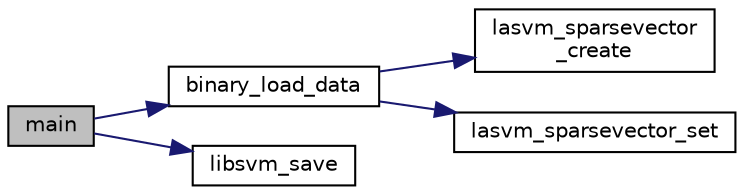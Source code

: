 digraph "main"
{
  edge [fontname="Helvetica",fontsize="10",labelfontname="Helvetica",labelfontsize="10"];
  node [fontname="Helvetica",fontsize="10",shape=record];
  rankdir="LR";
  Node1 [label="main",height=0.2,width=0.4,color="black", fillcolor="grey75", style="filled" fontcolor="black"];
  Node1 -> Node2 [color="midnightblue",fontsize="10",style="solid"];
  Node2 [label="binary_load_data",height=0.2,width=0.4,color="black", fillcolor="white", style="filled",URL="$bin2libsvm_8cpp.html#a1e8a8d830b07e1e2582531bfc4bf6d8d"];
  Node2 -> Node3 [color="midnightblue",fontsize="10",style="solid"];
  Node3 [label="lasvm_sparsevector\l_create",height=0.2,width=0.4,color="black", fillcolor="white", style="filled",URL="$vector_8c.html#a16c3c9c0dbf9a02508ea613bcc6f390d"];
  Node2 -> Node4 [color="midnightblue",fontsize="10",style="solid"];
  Node4 [label="lasvm_sparsevector_set",height=0.2,width=0.4,color="black", fillcolor="white", style="filled",URL="$vector_8c.html#a45ddcb329a7772fcaa14b8f02aa29b41"];
  Node1 -> Node5 [color="midnightblue",fontsize="10",style="solid"];
  Node5 [label="libsvm_save",height=0.2,width=0.4,color="black", fillcolor="white", style="filled",URL="$bin2libsvm_8cpp.html#a1aa75d687fe4912efd7338b8838e2b49"];
}
